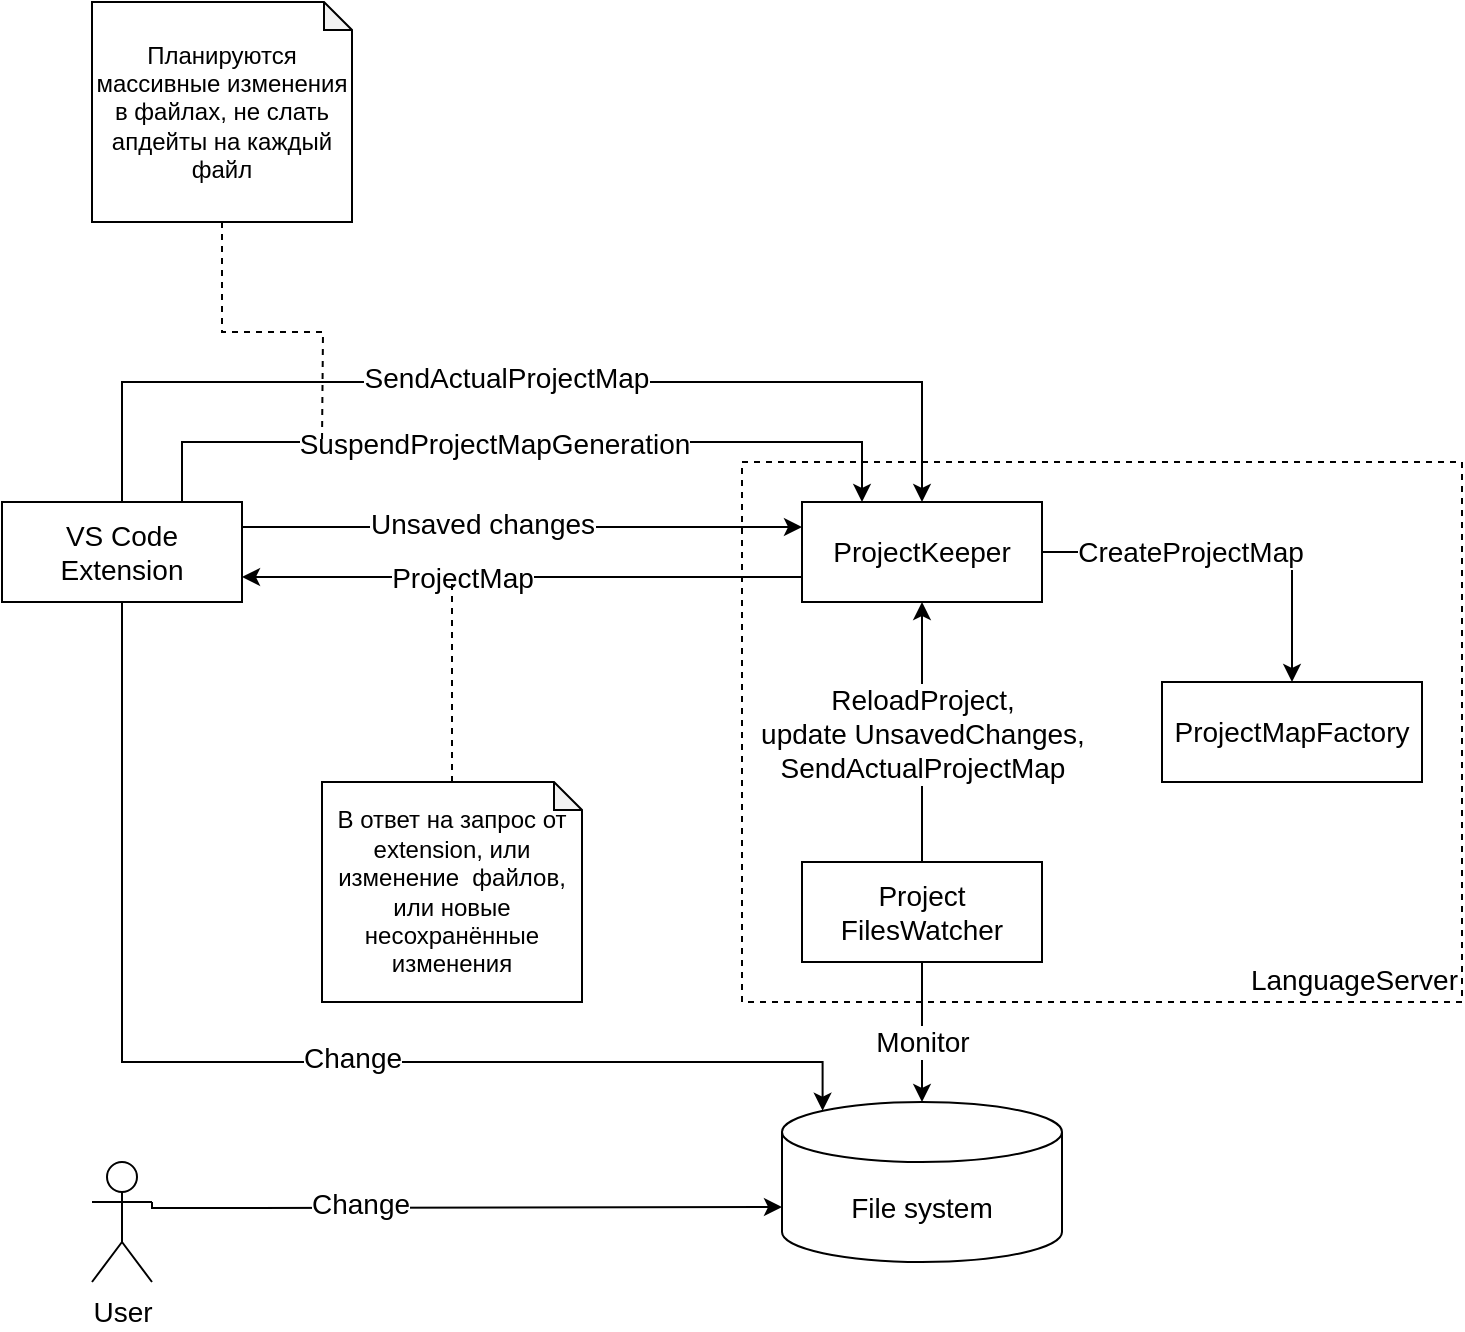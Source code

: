 <mxfile version="21.6.1" type="device">
  <diagram name="Page-1" id="WknYwu7Dem1ws23Nm--5">
    <mxGraphModel dx="1195" dy="1801" grid="1" gridSize="10" guides="1" tooltips="1" connect="1" arrows="1" fold="1" page="1" pageScale="1" pageWidth="850" pageHeight="1100" math="0" shadow="0">
      <root>
        <mxCell id="0" />
        <mxCell id="1" parent="0" />
        <mxCell id="VapDUICd6mzBCZcJKw8F-30" value="LanguageServer&lt;div style=&quot;font-size: 14px;&quot;&gt;&lt;/div&gt;" style="rounded=0;whiteSpace=wrap;html=1;dashed=1;verticalAlign=bottom;align=right;fontSize=14;" vertex="1" parent="1">
          <mxGeometry x="410" y="100" width="360" height="270" as="geometry" />
        </mxCell>
        <mxCell id="VapDUICd6mzBCZcJKw8F-8" style="edgeStyle=orthogonalEdgeStyle;rounded=0;orthogonalLoop=1;jettySize=auto;html=1;entryX=0.145;entryY=0;entryDx=0;entryDy=4.35;entryPerimeter=0;" edge="1" parent="1" source="VapDUICd6mzBCZcJKw8F-1" target="VapDUICd6mzBCZcJKw8F-6">
          <mxGeometry relative="1" as="geometry">
            <Array as="points">
              <mxPoint x="100" y="400" />
              <mxPoint x="450" y="400" />
            </Array>
          </mxGeometry>
        </mxCell>
        <mxCell id="VapDUICd6mzBCZcJKw8F-9" value="Change" style="edgeLabel;html=1;align=center;verticalAlign=middle;resizable=0;points=[];fontSize=14;" vertex="1" connectable="0" parent="VapDUICd6mzBCZcJKw8F-8">
          <mxGeometry x="0.199" y="2" relative="1" as="geometry">
            <mxPoint x="-18" as="offset" />
          </mxGeometry>
        </mxCell>
        <mxCell id="VapDUICd6mzBCZcJKw8F-15" style="edgeStyle=orthogonalEdgeStyle;rounded=0;orthogonalLoop=1;jettySize=auto;html=1;entryX=0.5;entryY=0;entryDx=0;entryDy=0;exitX=0.5;exitY=0;exitDx=0;exitDy=0;" edge="1" parent="1" source="VapDUICd6mzBCZcJKw8F-1" target="VapDUICd6mzBCZcJKw8F-2">
          <mxGeometry relative="1" as="geometry">
            <Array as="points">
              <mxPoint x="100" y="60" />
              <mxPoint x="500" y="60" />
            </Array>
          </mxGeometry>
        </mxCell>
        <mxCell id="VapDUICd6mzBCZcJKw8F-16" value="SendActualProjectMap" style="edgeLabel;html=1;align=center;verticalAlign=middle;resizable=0;points=[];fontSize=14;" vertex="1" connectable="0" parent="VapDUICd6mzBCZcJKw8F-15">
          <mxGeometry x="0.086" y="2" relative="1" as="geometry">
            <mxPoint x="-31" as="offset" />
          </mxGeometry>
        </mxCell>
        <mxCell id="VapDUICd6mzBCZcJKw8F-17" style="edgeStyle=orthogonalEdgeStyle;rounded=0;orthogonalLoop=1;jettySize=auto;html=1;exitX=0.75;exitY=0;exitDx=0;exitDy=0;entryX=0.25;entryY=0;entryDx=0;entryDy=0;" edge="1" parent="1" source="VapDUICd6mzBCZcJKw8F-1" target="VapDUICd6mzBCZcJKw8F-2">
          <mxGeometry relative="1" as="geometry">
            <Array as="points">
              <mxPoint x="130" y="90" />
              <mxPoint x="470" y="90" />
            </Array>
          </mxGeometry>
        </mxCell>
        <mxCell id="VapDUICd6mzBCZcJKw8F-18" value="SuspendProjectMapGeneration" style="edgeLabel;html=1;align=center;verticalAlign=middle;resizable=0;points=[];fontSize=14;" vertex="1" connectable="0" parent="VapDUICd6mzBCZcJKw8F-17">
          <mxGeometry x="-0.364" y="-2" relative="1" as="geometry">
            <mxPoint x="59" y="-1" as="offset" />
          </mxGeometry>
        </mxCell>
        <mxCell id="VapDUICd6mzBCZcJKw8F-22" style="edgeStyle=orthogonalEdgeStyle;rounded=0;orthogonalLoop=1;jettySize=auto;html=1;exitX=1;exitY=0.25;exitDx=0;exitDy=0;entryX=0;entryY=0.25;entryDx=0;entryDy=0;" edge="1" parent="1" source="VapDUICd6mzBCZcJKw8F-1" target="VapDUICd6mzBCZcJKw8F-2">
          <mxGeometry relative="1" as="geometry" />
        </mxCell>
        <mxCell id="VapDUICd6mzBCZcJKw8F-23" value="Unsaved changes" style="edgeLabel;html=1;align=center;verticalAlign=middle;resizable=0;points=[];fontSize=14;" vertex="1" connectable="0" parent="VapDUICd6mzBCZcJKw8F-22">
          <mxGeometry x="-0.238" y="-1" relative="1" as="geometry">
            <mxPoint x="13" y="-3" as="offset" />
          </mxGeometry>
        </mxCell>
        <mxCell id="VapDUICd6mzBCZcJKw8F-1" value="VS Code Extension&lt;br style=&quot;font-size: 14px;&quot;&gt;" style="rounded=0;whiteSpace=wrap;html=1;fontSize=14;" vertex="1" parent="1">
          <mxGeometry x="40" y="120" width="120" height="50" as="geometry" />
        </mxCell>
        <mxCell id="VapDUICd6mzBCZcJKw8F-13" style="edgeStyle=orthogonalEdgeStyle;rounded=0;orthogonalLoop=1;jettySize=auto;html=1;entryX=0.5;entryY=0;entryDx=0;entryDy=0;" edge="1" parent="1" source="VapDUICd6mzBCZcJKw8F-2" target="VapDUICd6mzBCZcJKw8F-3">
          <mxGeometry relative="1" as="geometry">
            <Array as="points">
              <mxPoint x="685" y="145" />
            </Array>
          </mxGeometry>
        </mxCell>
        <mxCell id="VapDUICd6mzBCZcJKw8F-14" value="CreateProjectMap" style="edgeLabel;html=1;align=center;verticalAlign=middle;resizable=0;points=[];fontSize=14;" vertex="1" connectable="0" parent="VapDUICd6mzBCZcJKw8F-13">
          <mxGeometry x="-0.218" y="2" relative="1" as="geometry">
            <mxPoint x="-1" y="2" as="offset" />
          </mxGeometry>
        </mxCell>
        <mxCell id="VapDUICd6mzBCZcJKw8F-24" style="edgeStyle=orthogonalEdgeStyle;rounded=0;orthogonalLoop=1;jettySize=auto;html=1;exitX=0;exitY=0.75;exitDx=0;exitDy=0;entryX=1;entryY=0.75;entryDx=0;entryDy=0;" edge="1" parent="1" source="VapDUICd6mzBCZcJKw8F-2" target="VapDUICd6mzBCZcJKw8F-1">
          <mxGeometry relative="1" as="geometry" />
        </mxCell>
        <mxCell id="VapDUICd6mzBCZcJKw8F-25" value="ProjectMap" style="edgeLabel;html=1;align=center;verticalAlign=middle;resizable=0;points=[];fontSize=14;" vertex="1" connectable="0" parent="VapDUICd6mzBCZcJKw8F-24">
          <mxGeometry x="0.345" relative="1" as="geometry">
            <mxPoint x="18" as="offset" />
          </mxGeometry>
        </mxCell>
        <mxCell id="VapDUICd6mzBCZcJKw8F-2" value="ProjectKeeper" style="rounded=0;whiteSpace=wrap;html=1;fontSize=14;" vertex="1" parent="1">
          <mxGeometry x="440" y="120" width="120" height="50" as="geometry" />
        </mxCell>
        <mxCell id="VapDUICd6mzBCZcJKw8F-3" value="ProjectMapFactory" style="rounded=0;whiteSpace=wrap;html=1;fontSize=14;" vertex="1" parent="1">
          <mxGeometry x="620" y="210" width="130" height="50" as="geometry" />
        </mxCell>
        <mxCell id="VapDUICd6mzBCZcJKw8F-11" style="edgeStyle=orthogonalEdgeStyle;rounded=0;orthogonalLoop=1;jettySize=auto;html=1;entryX=0.5;entryY=0;entryDx=0;entryDy=0;entryPerimeter=0;" edge="1" parent="1" source="VapDUICd6mzBCZcJKw8F-4" target="VapDUICd6mzBCZcJKw8F-6">
          <mxGeometry relative="1" as="geometry" />
        </mxCell>
        <mxCell id="VapDUICd6mzBCZcJKw8F-12" value="Monitor" style="edgeLabel;html=1;align=center;verticalAlign=middle;resizable=0;points=[];fontSize=14;" vertex="1" connectable="0" parent="VapDUICd6mzBCZcJKw8F-11">
          <mxGeometry x="0.033" y="2" relative="1" as="geometry">
            <mxPoint x="-2" y="4" as="offset" />
          </mxGeometry>
        </mxCell>
        <mxCell id="VapDUICd6mzBCZcJKw8F-28" style="edgeStyle=orthogonalEdgeStyle;rounded=0;orthogonalLoop=1;jettySize=auto;html=1;entryX=0.5;entryY=1;entryDx=0;entryDy=0;" edge="1" parent="1" source="VapDUICd6mzBCZcJKw8F-4" target="VapDUICd6mzBCZcJKw8F-2">
          <mxGeometry relative="1" as="geometry" />
        </mxCell>
        <mxCell id="VapDUICd6mzBCZcJKw8F-29" value="ReloadProject,&lt;br style=&quot;font-size: 14px;&quot;&gt;update UnsavedChanges,&lt;br style=&quot;font-size: 14px;&quot;&gt;SendActualProjectMap" style="edgeLabel;html=1;align=center;verticalAlign=middle;resizable=0;points=[];fontSize=14;" vertex="1" connectable="0" parent="VapDUICd6mzBCZcJKw8F-28">
          <mxGeometry x="-0.01" relative="1" as="geometry">
            <mxPoint as="offset" />
          </mxGeometry>
        </mxCell>
        <mxCell id="VapDUICd6mzBCZcJKw8F-4" value="Project&lt;br style=&quot;font-size: 14px;&quot;&gt;FilesWatcher" style="rounded=0;whiteSpace=wrap;html=1;fontSize=14;" vertex="1" parent="1">
          <mxGeometry x="440" y="300" width="120" height="50" as="geometry" />
        </mxCell>
        <mxCell id="VapDUICd6mzBCZcJKw8F-7" style="edgeStyle=orthogonalEdgeStyle;rounded=0;orthogonalLoop=1;jettySize=auto;html=1;entryX=0;entryY=0;entryDx=0;entryDy=52.5;entryPerimeter=0;exitX=1;exitY=0.333;exitDx=0;exitDy=0;exitPerimeter=0;" edge="1" parent="1" source="VapDUICd6mzBCZcJKw8F-5" target="VapDUICd6mzBCZcJKw8F-6">
          <mxGeometry relative="1" as="geometry">
            <Array as="points">
              <mxPoint x="115" y="473" />
              <mxPoint x="150" y="473" />
            </Array>
          </mxGeometry>
        </mxCell>
        <mxCell id="VapDUICd6mzBCZcJKw8F-10" value="Change" style="edgeLabel;html=1;align=center;verticalAlign=middle;resizable=0;points=[];fontSize=14;" vertex="1" connectable="0" parent="VapDUICd6mzBCZcJKw8F-7">
          <mxGeometry x="0.35" y="2" relative="1" as="geometry">
            <mxPoint x="-108" as="offset" />
          </mxGeometry>
        </mxCell>
        <mxCell id="VapDUICd6mzBCZcJKw8F-5" value="User" style="shape=umlActor;verticalLabelPosition=bottom;verticalAlign=top;html=1;outlineConnect=0;fontSize=14;" vertex="1" parent="1">
          <mxGeometry x="85" y="450" width="30" height="60" as="geometry" />
        </mxCell>
        <mxCell id="VapDUICd6mzBCZcJKw8F-6" value="File system" style="shape=cylinder3;whiteSpace=wrap;html=1;boundedLbl=1;backgroundOutline=1;size=15;fontSize=14;" vertex="1" parent="1">
          <mxGeometry x="430" y="420" width="140" height="80" as="geometry" />
        </mxCell>
        <mxCell id="VapDUICd6mzBCZcJKw8F-21" style="edgeStyle=orthogonalEdgeStyle;rounded=0;orthogonalLoop=1;jettySize=auto;html=1;exitX=0.5;exitY=1;exitDx=0;exitDy=0;exitPerimeter=0;endArrow=none;endFill=0;dashed=1;" edge="1" parent="1" source="VapDUICd6mzBCZcJKw8F-20">
          <mxGeometry relative="1" as="geometry">
            <mxPoint x="200" y="90" as="targetPoint" />
          </mxGeometry>
        </mxCell>
        <mxCell id="VapDUICd6mzBCZcJKw8F-20" value="Планируются массивные изменения в файлах, не слать апдейты на каждый файл" style="shape=note;whiteSpace=wrap;html=1;backgroundOutline=1;darkOpacity=0.05;size=14;" vertex="1" parent="1">
          <mxGeometry x="85" y="-130" width="130" height="110" as="geometry" />
        </mxCell>
        <mxCell id="VapDUICd6mzBCZcJKw8F-27" style="edgeStyle=orthogonalEdgeStyle;rounded=0;orthogonalLoop=1;jettySize=auto;html=1;endArrow=none;endFill=0;dashed=1;" edge="1" parent="1" source="VapDUICd6mzBCZcJKw8F-26">
          <mxGeometry relative="1" as="geometry">
            <mxPoint x="265" y="160" as="targetPoint" />
          </mxGeometry>
        </mxCell>
        <mxCell id="VapDUICd6mzBCZcJKw8F-26" value="В ответ на запрос от extension, или изменение&amp;nbsp; файлов, или новые несохранённые изменения" style="shape=note;whiteSpace=wrap;html=1;backgroundOutline=1;darkOpacity=0.05;size=14;" vertex="1" parent="1">
          <mxGeometry x="200" y="260" width="130" height="110" as="geometry" />
        </mxCell>
      </root>
    </mxGraphModel>
  </diagram>
</mxfile>
